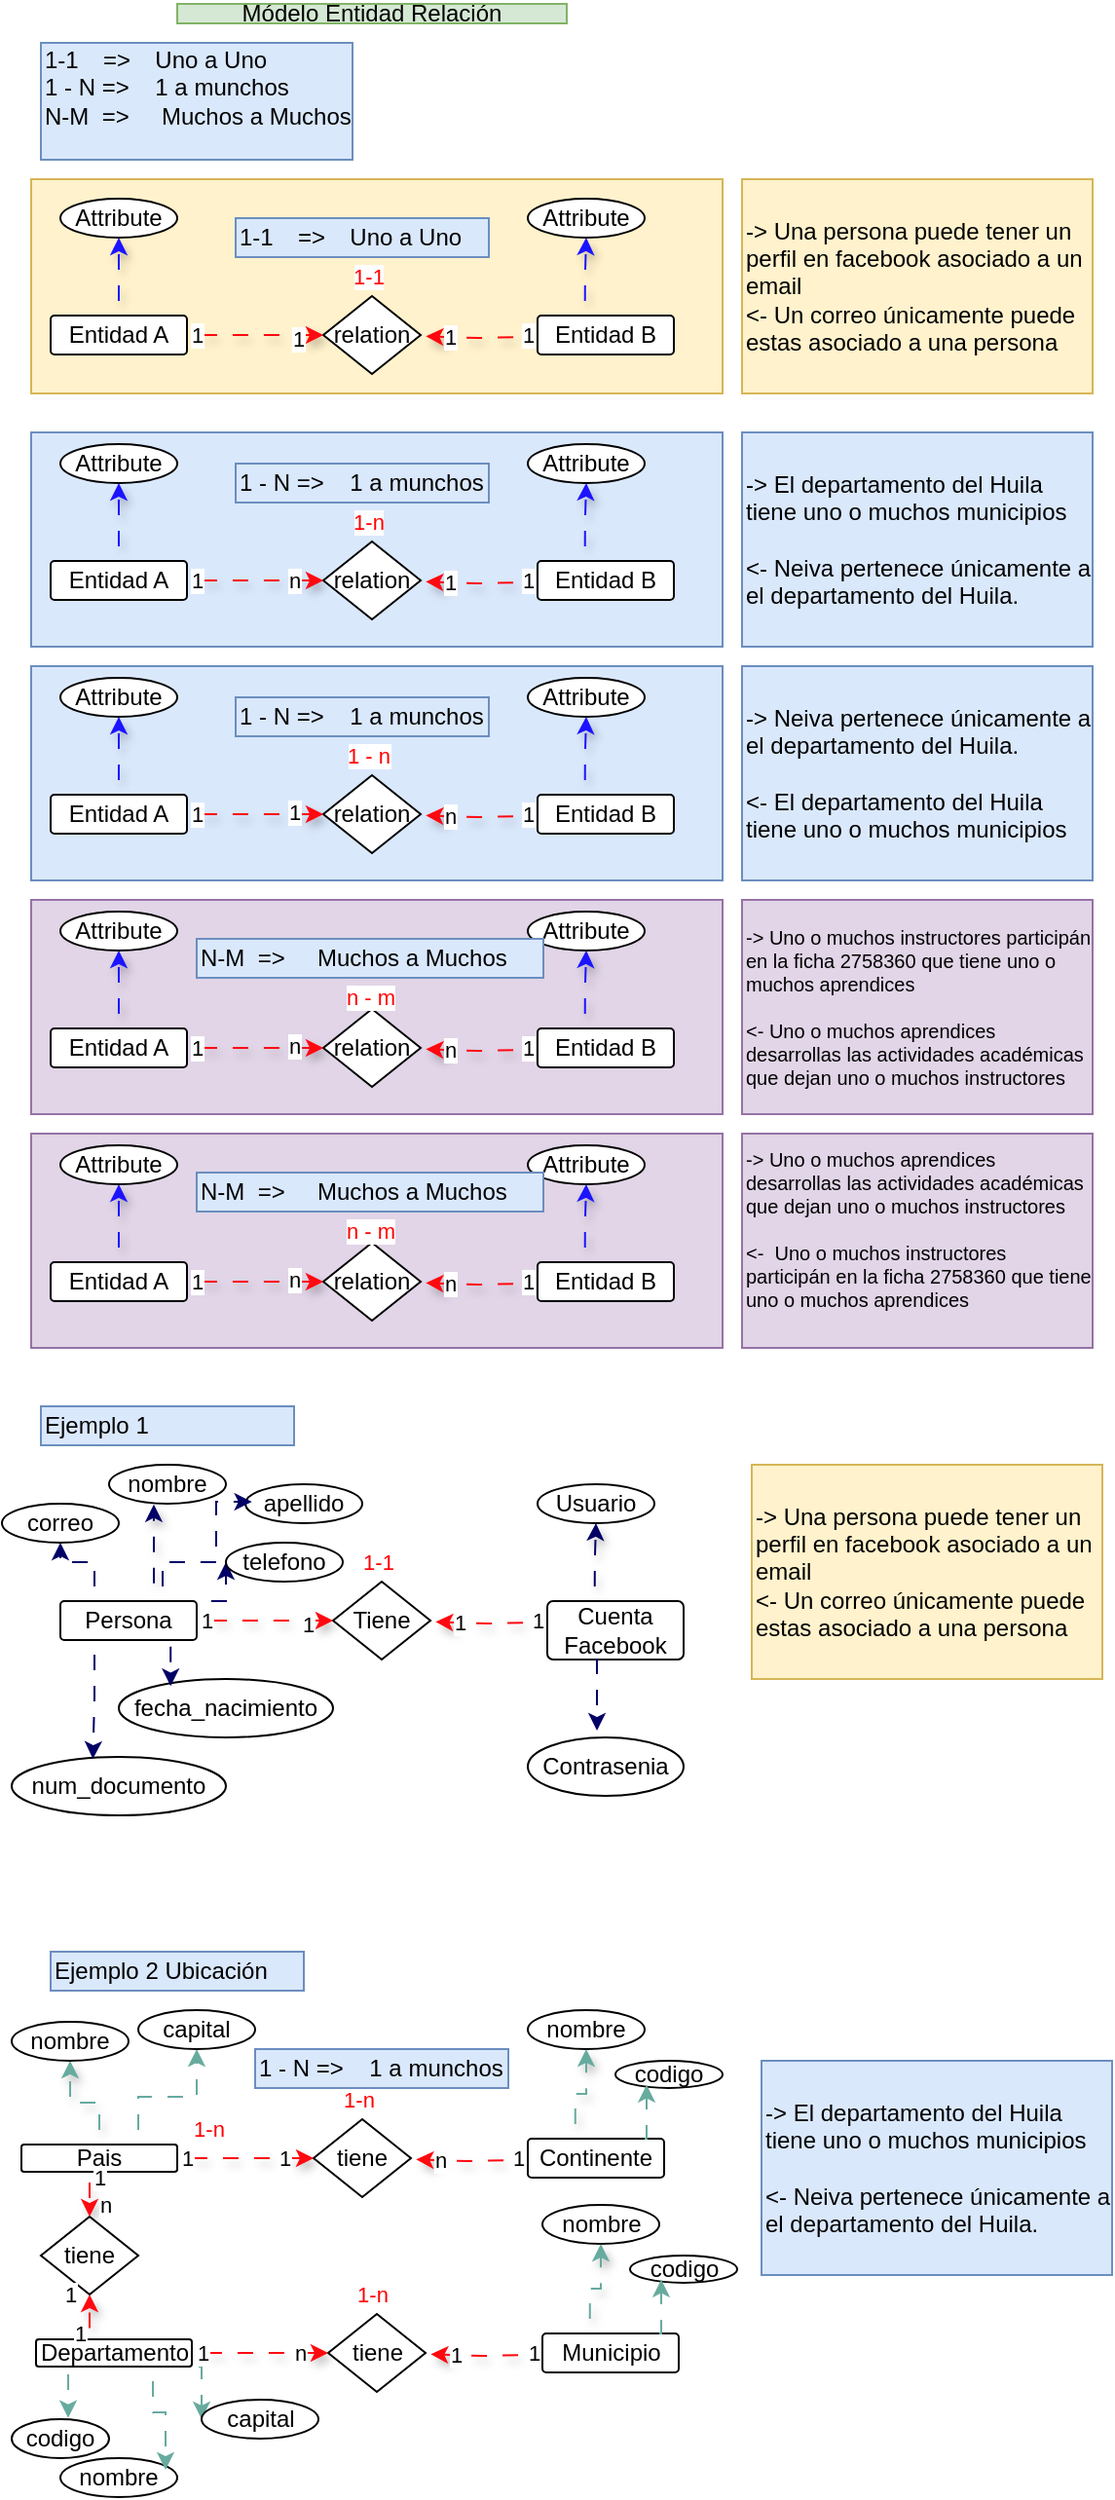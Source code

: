 <mxfile version="24.2.3" type="github">
  <diagram name="Página-1" id="54W2DPEnE201FIPC43RC">
    <mxGraphModel dx="691" dy="246" grid="1" gridSize="10" guides="1" tooltips="1" connect="1" arrows="1" fold="1" page="1" pageScale="1" pageWidth="827" pageHeight="1169" math="0" shadow="0">
      <root>
        <mxCell id="0" />
        <mxCell id="1" parent="0" />
        <mxCell id="DIrPs4wRb5AN5dEdOPLr-43" value="" style="rounded=0;whiteSpace=wrap;html=1;fillColor=#dae8fc;strokeColor=#6c8ebf;" vertex="1" parent="1">
          <mxGeometry x="15" y="230" width="355" height="110" as="geometry" />
        </mxCell>
        <mxCell id="DIrPs4wRb5AN5dEdOPLr-41" value="" style="rounded=0;whiteSpace=wrap;html=1;fillColor=#fff2cc;strokeColor=#d6b656;" vertex="1" parent="1">
          <mxGeometry x="15" y="100" width="355" height="110" as="geometry" />
        </mxCell>
        <mxCell id="DIrPs4wRb5AN5dEdOPLr-1" value="Módelo Entidad Relación" style="text;html=1;align=center;verticalAlign=middle;whiteSpace=wrap;rounded=0;fillColor=#d5e8d4;strokeColor=#82b366;" vertex="1" parent="1">
          <mxGeometry x="90" y="10" width="200" height="10" as="geometry" />
        </mxCell>
        <mxCell id="DIrPs4wRb5AN5dEdOPLr-7" style="edgeStyle=orthogonalEdgeStyle;rounded=0;orthogonalLoop=1;jettySize=auto;html=1;entryX=0.5;entryY=1;entryDx=0;entryDy=0;flowAnimation=1;shadow=1;strokeColor=#1C14FF;" edge="1" parent="1" source="DIrPs4wRb5AN5dEdOPLr-2" target="DIrPs4wRb5AN5dEdOPLr-3">
          <mxGeometry relative="1" as="geometry" />
        </mxCell>
        <mxCell id="DIrPs4wRb5AN5dEdOPLr-2" value="Entidad A" style="rounded=1;arcSize=10;whiteSpace=wrap;html=1;align=center;" vertex="1" parent="1">
          <mxGeometry x="25" y="170" width="70" height="20" as="geometry" />
        </mxCell>
        <mxCell id="DIrPs4wRb5AN5dEdOPLr-3" value="Attribute" style="ellipse;whiteSpace=wrap;html=1;align=center;" vertex="1" parent="1">
          <mxGeometry x="30" y="110" width="60" height="20" as="geometry" />
        </mxCell>
        <mxCell id="DIrPs4wRb5AN5dEdOPLr-4" value="relation" style="rhombus;whiteSpace=wrap;html=1;" vertex="1" parent="1">
          <mxGeometry x="165" y="160" width="50" height="40" as="geometry" />
        </mxCell>
        <mxCell id="DIrPs4wRb5AN5dEdOPLr-5" value="Entidad B" style="rounded=1;arcSize=10;whiteSpace=wrap;html=1;align=center;" vertex="1" parent="1">
          <mxGeometry x="275" y="170" width="70" height="20" as="geometry" />
        </mxCell>
        <mxCell id="DIrPs4wRb5AN5dEdOPLr-6" value="Attribute" style="ellipse;whiteSpace=wrap;html=1;align=center;" vertex="1" parent="1">
          <mxGeometry x="270" y="110" width="60" height="20" as="geometry" />
        </mxCell>
        <mxCell id="DIrPs4wRb5AN5dEdOPLr-9" style="edgeStyle=orthogonalEdgeStyle;rounded=0;orthogonalLoop=1;jettySize=auto;html=1;flowAnimation=1;shadow=1;strokeColor=#FF0810;exitX=1;exitY=0.5;exitDx=0;exitDy=0;entryX=0;entryY=0.5;entryDx=0;entryDy=0;" edge="1" parent="1" source="DIrPs4wRb5AN5dEdOPLr-2" target="DIrPs4wRb5AN5dEdOPLr-4">
          <mxGeometry relative="1" as="geometry">
            <mxPoint x="155" y="169.5" as="sourcePoint" />
            <mxPoint x="160" y="180" as="targetPoint" />
          </mxGeometry>
        </mxCell>
        <mxCell id="DIrPs4wRb5AN5dEdOPLr-10" value="1-1" style="edgeLabel;html=1;align=center;verticalAlign=middle;resizable=0;points=[];fontColor=#FF0000;" vertex="1" connectable="0" parent="DIrPs4wRb5AN5dEdOPLr-9">
          <mxGeometry x="-0.128" y="-1" relative="1" as="geometry">
            <mxPoint x="62" y="-31" as="offset" />
          </mxGeometry>
        </mxCell>
        <mxCell id="DIrPs4wRb5AN5dEdOPLr-11" value="1" style="edgeLabel;html=1;align=center;verticalAlign=middle;resizable=0;points=[];" vertex="1" connectable="0" parent="1">
          <mxGeometry x="100.003" y="180" as="geometry" />
        </mxCell>
        <mxCell id="DIrPs4wRb5AN5dEdOPLr-12" value="1" style="edgeLabel;html=1;align=center;verticalAlign=middle;resizable=0;points=[];" vertex="1" connectable="0" parent="1">
          <mxGeometry x="150.003" y="180" as="geometry">
            <mxPoint x="2" y="2" as="offset" />
          </mxGeometry>
        </mxCell>
        <mxCell id="DIrPs4wRb5AN5dEdOPLr-13" value="&lt;div&gt;1-1&lt;span style=&quot;white-space: pre;&quot;&gt;&#x9;&lt;/span&gt;&amp;nbsp;=&amp;gt;&lt;span style=&quot;white-space: pre;&quot;&gt;&#x9;&lt;/span&gt; Uno a Uno&lt;br&gt;&lt;/div&gt;1 - N =&amp;gt;&lt;span style=&quot;white-space: pre;&quot;&gt;&#x9;&lt;/span&gt; 1 a munchos&lt;div&gt;N-M&amp;nbsp; =&amp;gt;&amp;nbsp; &amp;nbsp; &amp;nbsp;Muchos a Muchos&lt;br&gt;&lt;div&gt;&lt;br&gt;&lt;/div&gt;&lt;/div&gt;" style="rounded=0;whiteSpace=wrap;html=1;align=left;fillColor=#dae8fc;strokeColor=#6c8ebf;" vertex="1" parent="1">
          <mxGeometry x="20" y="30" width="160" height="60" as="geometry" />
        </mxCell>
        <mxCell id="DIrPs4wRb5AN5dEdOPLr-19" style="edgeStyle=orthogonalEdgeStyle;rounded=0;orthogonalLoop=1;jettySize=auto;html=1;entryX=0.953;entryY=0.517;entryDx=0;entryDy=0;flowAnimation=1;shadow=1;strokeColor=#FF0810;entryPerimeter=0;" edge="1" parent="1">
          <mxGeometry relative="1" as="geometry">
            <mxPoint x="270" y="181" as="sourcePoint" />
            <mxPoint x="217.65" y="180.68" as="targetPoint" />
          </mxGeometry>
        </mxCell>
        <mxCell id="DIrPs4wRb5AN5dEdOPLr-20" value="1" style="edgeLabel;html=1;align=center;verticalAlign=middle;resizable=0;points=[];" vertex="1" connectable="0" parent="DIrPs4wRb5AN5dEdOPLr-19">
          <mxGeometry x="-0.128" y="-1" relative="1" as="geometry">
            <mxPoint x="-17" as="offset" />
          </mxGeometry>
        </mxCell>
        <mxCell id="DIrPs4wRb5AN5dEdOPLr-21" value="1" style="edgeLabel;html=1;align=center;verticalAlign=middle;resizable=0;points=[];" vertex="1" connectable="0" parent="1">
          <mxGeometry x="270.005" y="179.999" as="geometry" />
        </mxCell>
        <mxCell id="DIrPs4wRb5AN5dEdOPLr-23" style="edgeStyle=orthogonalEdgeStyle;rounded=0;orthogonalLoop=1;jettySize=auto;html=1;entryX=0.5;entryY=1;entryDx=0;entryDy=0;flowAnimation=1;shadow=1;strokeColor=#1C14FF;exitX=0.348;exitY=0;exitDx=0;exitDy=0;exitPerimeter=0;" edge="1" parent="1" source="DIrPs4wRb5AN5dEdOPLr-5" target="DIrPs4wRb5AN5dEdOPLr-6">
          <mxGeometry relative="1" as="geometry">
            <mxPoint x="299.75" y="180" as="sourcePoint" />
            <mxPoint x="299.75" y="140" as="targetPoint" />
          </mxGeometry>
        </mxCell>
        <mxCell id="DIrPs4wRb5AN5dEdOPLr-24" value="&lt;div&gt;1-1&lt;span style=&quot;white-space: pre;&quot;&gt;&#x9;&lt;/span&gt;&amp;nbsp;=&amp;gt;&lt;span style=&quot;white-space: pre;&quot;&gt;&#x9;&lt;/span&gt; Uno a Uno&lt;/div&gt;" style="rounded=0;whiteSpace=wrap;html=1;align=left;fillColor=#dae8fc;strokeColor=#6c8ebf;" vertex="1" parent="1">
          <mxGeometry x="120" y="120" width="130" height="20" as="geometry" />
        </mxCell>
        <mxCell id="DIrPs4wRb5AN5dEdOPLr-25" style="edgeStyle=orthogonalEdgeStyle;rounded=0;orthogonalLoop=1;jettySize=auto;html=1;entryX=0.5;entryY=1;entryDx=0;entryDy=0;flowAnimation=1;shadow=1;strokeColor=#1C14FF;" edge="1" parent="1" source="DIrPs4wRb5AN5dEdOPLr-26" target="DIrPs4wRb5AN5dEdOPLr-27">
          <mxGeometry relative="1" as="geometry" />
        </mxCell>
        <mxCell id="DIrPs4wRb5AN5dEdOPLr-26" value="Entidad A" style="rounded=1;arcSize=10;whiteSpace=wrap;html=1;align=center;" vertex="1" parent="1">
          <mxGeometry x="25" y="296" width="70" height="20" as="geometry" />
        </mxCell>
        <mxCell id="DIrPs4wRb5AN5dEdOPLr-27" value="Attribute" style="ellipse;whiteSpace=wrap;html=1;align=center;" vertex="1" parent="1">
          <mxGeometry x="30" y="236" width="60" height="20" as="geometry" />
        </mxCell>
        <mxCell id="DIrPs4wRb5AN5dEdOPLr-28" value="relation" style="rhombus;whiteSpace=wrap;html=1;" vertex="1" parent="1">
          <mxGeometry x="165" y="286" width="50" height="40" as="geometry" />
        </mxCell>
        <mxCell id="DIrPs4wRb5AN5dEdOPLr-29" value="Entidad B" style="rounded=1;arcSize=10;whiteSpace=wrap;html=1;align=center;" vertex="1" parent="1">
          <mxGeometry x="275" y="296" width="70" height="20" as="geometry" />
        </mxCell>
        <mxCell id="DIrPs4wRb5AN5dEdOPLr-30" value="Attribute" style="ellipse;whiteSpace=wrap;html=1;align=center;" vertex="1" parent="1">
          <mxGeometry x="270" y="236" width="60" height="20" as="geometry" />
        </mxCell>
        <mxCell id="DIrPs4wRb5AN5dEdOPLr-31" style="edgeStyle=orthogonalEdgeStyle;rounded=0;orthogonalLoop=1;jettySize=auto;html=1;flowAnimation=1;shadow=1;strokeColor=#FF0810;exitX=1;exitY=0.5;exitDx=0;exitDy=0;entryX=0;entryY=0.5;entryDx=0;entryDy=0;" edge="1" parent="1" source="DIrPs4wRb5AN5dEdOPLr-26" target="DIrPs4wRb5AN5dEdOPLr-28">
          <mxGeometry relative="1" as="geometry">
            <mxPoint x="155" y="295.5" as="sourcePoint" />
            <mxPoint x="160" y="306" as="targetPoint" />
          </mxGeometry>
        </mxCell>
        <mxCell id="DIrPs4wRb5AN5dEdOPLr-32" value="1-n" style="edgeLabel;html=1;align=center;verticalAlign=middle;resizable=0;points=[];fontColor=#FF0000;" vertex="1" connectable="0" parent="DIrPs4wRb5AN5dEdOPLr-31">
          <mxGeometry x="-0.128" y="-1" relative="1" as="geometry">
            <mxPoint x="62" y="-31" as="offset" />
          </mxGeometry>
        </mxCell>
        <mxCell id="DIrPs4wRb5AN5dEdOPLr-33" value="1" style="edgeLabel;html=1;align=center;verticalAlign=middle;resizable=0;points=[];" vertex="1" connectable="0" parent="1">
          <mxGeometry x="100.003" y="306" as="geometry" />
        </mxCell>
        <mxCell id="DIrPs4wRb5AN5dEdOPLr-34" value="n" style="edgeLabel;html=1;align=center;verticalAlign=middle;resizable=0;points=[];" vertex="1" connectable="0" parent="1">
          <mxGeometry x="150.003" y="306" as="geometry" />
        </mxCell>
        <mxCell id="DIrPs4wRb5AN5dEdOPLr-35" style="edgeStyle=orthogonalEdgeStyle;rounded=0;orthogonalLoop=1;jettySize=auto;html=1;entryX=0.953;entryY=0.517;entryDx=0;entryDy=0;flowAnimation=1;shadow=1;strokeColor=#FF0810;entryPerimeter=0;" edge="1" parent="1">
          <mxGeometry relative="1" as="geometry">
            <mxPoint x="270" y="307" as="sourcePoint" />
            <mxPoint x="217.65" y="306.68" as="targetPoint" />
          </mxGeometry>
        </mxCell>
        <mxCell id="DIrPs4wRb5AN5dEdOPLr-36" value="1" style="edgeLabel;html=1;align=center;verticalAlign=middle;resizable=0;points=[];" vertex="1" connectable="0" parent="DIrPs4wRb5AN5dEdOPLr-35">
          <mxGeometry x="-0.128" y="-1" relative="1" as="geometry">
            <mxPoint x="-17" as="offset" />
          </mxGeometry>
        </mxCell>
        <mxCell id="DIrPs4wRb5AN5dEdOPLr-37" value="1" style="edgeLabel;html=1;align=center;verticalAlign=middle;resizable=0;points=[];" vertex="1" connectable="0" parent="1">
          <mxGeometry x="270.005" y="305.999" as="geometry" />
        </mxCell>
        <mxCell id="DIrPs4wRb5AN5dEdOPLr-38" style="edgeStyle=orthogonalEdgeStyle;rounded=0;orthogonalLoop=1;jettySize=auto;html=1;entryX=0.5;entryY=1;entryDx=0;entryDy=0;flowAnimation=1;shadow=1;strokeColor=#1C14FF;exitX=0.348;exitY=0;exitDx=0;exitDy=0;exitPerimeter=0;" edge="1" parent="1" source="DIrPs4wRb5AN5dEdOPLr-29" target="DIrPs4wRb5AN5dEdOPLr-30">
          <mxGeometry relative="1" as="geometry">
            <mxPoint x="299.75" y="306" as="sourcePoint" />
            <mxPoint x="299.75" y="266" as="targetPoint" />
          </mxGeometry>
        </mxCell>
        <mxCell id="DIrPs4wRb5AN5dEdOPLr-39" value="1 - N =&amp;gt;&lt;span style=&quot;white-space: pre;&quot;&gt;&#x9;&lt;/span&gt;&amp;nbsp;1 a munchos" style="rounded=0;whiteSpace=wrap;html=1;align=left;fillColor=#dae8fc;strokeColor=#6c8ebf;" vertex="1" parent="1">
          <mxGeometry x="120" y="246" width="130" height="20" as="geometry" />
        </mxCell>
        <mxCell id="DIrPs4wRb5AN5dEdOPLr-42" value="-&amp;gt; Una persona puede tener un perfil en facebook asociado a un email&lt;div&gt;&amp;lt;- Un correo únicamente puede estas asociado a una persona&lt;/div&gt;" style="rounded=0;whiteSpace=wrap;html=1;align=left;fillColor=#fff2cc;strokeColor=#d6b656;" vertex="1" parent="1">
          <mxGeometry x="380" y="100" width="180" height="110" as="geometry" />
        </mxCell>
        <mxCell id="DIrPs4wRb5AN5dEdOPLr-44" value="-&amp;gt; El departamento del Huila tiene uno o muchos municipios&lt;div&gt;&lt;br&gt;&lt;div&gt;&amp;lt;- Neiva pertenece únicamente a el departamento del Huila.&lt;/div&gt;&lt;/div&gt;" style="rounded=0;whiteSpace=wrap;html=1;align=left;fillColor=#dae8fc;strokeColor=#6c8ebf;" vertex="1" parent="1">
          <mxGeometry x="380" y="230" width="180" height="110" as="geometry" />
        </mxCell>
        <mxCell id="DIrPs4wRb5AN5dEdOPLr-45" value="" style="rounded=0;whiteSpace=wrap;html=1;fillColor=#dae8fc;strokeColor=#6c8ebf;" vertex="1" parent="1">
          <mxGeometry x="15" y="350" width="355" height="110" as="geometry" />
        </mxCell>
        <mxCell id="DIrPs4wRb5AN5dEdOPLr-46" style="edgeStyle=orthogonalEdgeStyle;rounded=0;orthogonalLoop=1;jettySize=auto;html=1;entryX=0.5;entryY=1;entryDx=0;entryDy=0;flowAnimation=1;shadow=1;strokeColor=#1C14FF;" edge="1" parent="1" source="DIrPs4wRb5AN5dEdOPLr-47" target="DIrPs4wRb5AN5dEdOPLr-48">
          <mxGeometry relative="1" as="geometry" />
        </mxCell>
        <mxCell id="DIrPs4wRb5AN5dEdOPLr-47" value="Entidad A" style="rounded=1;arcSize=10;whiteSpace=wrap;html=1;align=center;" vertex="1" parent="1">
          <mxGeometry x="25" y="416" width="70" height="20" as="geometry" />
        </mxCell>
        <mxCell id="DIrPs4wRb5AN5dEdOPLr-48" value="Attribute" style="ellipse;whiteSpace=wrap;html=1;align=center;" vertex="1" parent="1">
          <mxGeometry x="30" y="356" width="60" height="20" as="geometry" />
        </mxCell>
        <mxCell id="DIrPs4wRb5AN5dEdOPLr-49" value="relation" style="rhombus;whiteSpace=wrap;html=1;" vertex="1" parent="1">
          <mxGeometry x="165" y="406" width="50" height="40" as="geometry" />
        </mxCell>
        <mxCell id="DIrPs4wRb5AN5dEdOPLr-50" value="Entidad B" style="rounded=1;arcSize=10;whiteSpace=wrap;html=1;align=center;" vertex="1" parent="1">
          <mxGeometry x="275" y="416" width="70" height="20" as="geometry" />
        </mxCell>
        <mxCell id="DIrPs4wRb5AN5dEdOPLr-51" value="Attribute" style="ellipse;whiteSpace=wrap;html=1;align=center;" vertex="1" parent="1">
          <mxGeometry x="270" y="356" width="60" height="20" as="geometry" />
        </mxCell>
        <mxCell id="DIrPs4wRb5AN5dEdOPLr-52" style="edgeStyle=orthogonalEdgeStyle;rounded=0;orthogonalLoop=1;jettySize=auto;html=1;flowAnimation=1;shadow=1;strokeColor=#FF0810;exitX=1;exitY=0.5;exitDx=0;exitDy=0;entryX=0;entryY=0.5;entryDx=0;entryDy=0;" edge="1" parent="1" source="DIrPs4wRb5AN5dEdOPLr-47" target="DIrPs4wRb5AN5dEdOPLr-49">
          <mxGeometry relative="1" as="geometry">
            <mxPoint x="155" y="415.5" as="sourcePoint" />
            <mxPoint x="160" y="426" as="targetPoint" />
          </mxGeometry>
        </mxCell>
        <mxCell id="DIrPs4wRb5AN5dEdOPLr-53" value="1 - n" style="edgeLabel;html=1;align=center;verticalAlign=middle;resizable=0;points=[];fontColor=#FF0000;" vertex="1" connectable="0" parent="DIrPs4wRb5AN5dEdOPLr-52">
          <mxGeometry x="-0.128" y="-1" relative="1" as="geometry">
            <mxPoint x="62" y="-31" as="offset" />
          </mxGeometry>
        </mxCell>
        <mxCell id="DIrPs4wRb5AN5dEdOPLr-54" value="1" style="edgeLabel;html=1;align=center;verticalAlign=middle;resizable=0;points=[];" vertex="1" connectable="0" parent="1">
          <mxGeometry x="100.003" y="426" as="geometry" />
        </mxCell>
        <mxCell id="DIrPs4wRb5AN5dEdOPLr-55" value="1" style="edgeLabel;html=1;align=center;verticalAlign=middle;resizable=0;points=[];" vertex="1" connectable="0" parent="1">
          <mxGeometry x="150.003" y="426" as="geometry">
            <mxPoint y="-1" as="offset" />
          </mxGeometry>
        </mxCell>
        <mxCell id="DIrPs4wRb5AN5dEdOPLr-56" style="edgeStyle=orthogonalEdgeStyle;rounded=0;orthogonalLoop=1;jettySize=auto;html=1;entryX=0.953;entryY=0.517;entryDx=0;entryDy=0;flowAnimation=1;shadow=1;strokeColor=#FF0810;entryPerimeter=0;" edge="1" parent="1">
          <mxGeometry relative="1" as="geometry">
            <mxPoint x="270" y="427" as="sourcePoint" />
            <mxPoint x="217.65" y="426.68" as="targetPoint" />
          </mxGeometry>
        </mxCell>
        <mxCell id="DIrPs4wRb5AN5dEdOPLr-57" value="n" style="edgeLabel;html=1;align=center;verticalAlign=middle;resizable=0;points=[];" vertex="1" connectable="0" parent="DIrPs4wRb5AN5dEdOPLr-56">
          <mxGeometry x="-0.128" y="-1" relative="1" as="geometry">
            <mxPoint x="-17" as="offset" />
          </mxGeometry>
        </mxCell>
        <mxCell id="DIrPs4wRb5AN5dEdOPLr-58" value="1" style="edgeLabel;html=1;align=center;verticalAlign=middle;resizable=0;points=[];" vertex="1" connectable="0" parent="1">
          <mxGeometry x="270.005" y="425.999" as="geometry" />
        </mxCell>
        <mxCell id="DIrPs4wRb5AN5dEdOPLr-59" style="edgeStyle=orthogonalEdgeStyle;rounded=0;orthogonalLoop=1;jettySize=auto;html=1;entryX=0.5;entryY=1;entryDx=0;entryDy=0;flowAnimation=1;shadow=1;strokeColor=#1C14FF;exitX=0.348;exitY=0;exitDx=0;exitDy=0;exitPerimeter=0;" edge="1" parent="1" source="DIrPs4wRb5AN5dEdOPLr-50" target="DIrPs4wRb5AN5dEdOPLr-51">
          <mxGeometry relative="1" as="geometry">
            <mxPoint x="299.75" y="426" as="sourcePoint" />
            <mxPoint x="299.75" y="386" as="targetPoint" />
          </mxGeometry>
        </mxCell>
        <mxCell id="DIrPs4wRb5AN5dEdOPLr-60" value="1 - N =&amp;gt;&lt;span style=&quot;white-space: pre;&quot;&gt;&#x9;&lt;/span&gt;&amp;nbsp;1 a munchos" style="rounded=0;whiteSpace=wrap;html=1;align=left;fillColor=#dae8fc;strokeColor=#6c8ebf;" vertex="1" parent="1">
          <mxGeometry x="120" y="366" width="130" height="20" as="geometry" />
        </mxCell>
        <mxCell id="DIrPs4wRb5AN5dEdOPLr-61" value="-&amp;gt; Neiva pertenece únicamente a el departamento del Huila.&lt;div&gt;&lt;br&gt;&lt;div&gt;&amp;lt;-&amp;nbsp;&lt;span style=&quot;background-color: initial;&quot;&gt;El departamento del Huila tiene uno o muchos municipios&lt;/span&gt;&lt;/div&gt;&lt;/div&gt;" style="rounded=0;whiteSpace=wrap;html=1;align=left;fillColor=#dae8fc;strokeColor=#6c8ebf;" vertex="1" parent="1">
          <mxGeometry x="380" y="350" width="180" height="110" as="geometry" />
        </mxCell>
        <mxCell id="DIrPs4wRb5AN5dEdOPLr-78" value="" style="rounded=0;whiteSpace=wrap;html=1;fillColor=#e1d5e7;strokeColor=#9673a6;" vertex="1" parent="1">
          <mxGeometry x="15" y="470" width="355" height="110" as="geometry" />
        </mxCell>
        <mxCell id="DIrPs4wRb5AN5dEdOPLr-79" style="edgeStyle=orthogonalEdgeStyle;rounded=0;orthogonalLoop=1;jettySize=auto;html=1;entryX=0.5;entryY=1;entryDx=0;entryDy=0;flowAnimation=1;shadow=1;strokeColor=#1C14FF;" edge="1" parent="1" source="DIrPs4wRb5AN5dEdOPLr-80" target="DIrPs4wRb5AN5dEdOPLr-81">
          <mxGeometry relative="1" as="geometry" />
        </mxCell>
        <mxCell id="DIrPs4wRb5AN5dEdOPLr-80" value="Entidad A" style="rounded=1;arcSize=10;whiteSpace=wrap;html=1;align=center;" vertex="1" parent="1">
          <mxGeometry x="25" y="536" width="70" height="20" as="geometry" />
        </mxCell>
        <mxCell id="DIrPs4wRb5AN5dEdOPLr-81" value="Attribute" style="ellipse;whiteSpace=wrap;html=1;align=center;" vertex="1" parent="1">
          <mxGeometry x="30" y="476" width="60" height="20" as="geometry" />
        </mxCell>
        <mxCell id="DIrPs4wRb5AN5dEdOPLr-82" value="relation" style="rhombus;whiteSpace=wrap;html=1;" vertex="1" parent="1">
          <mxGeometry x="165" y="526" width="50" height="40" as="geometry" />
        </mxCell>
        <mxCell id="DIrPs4wRb5AN5dEdOPLr-83" value="Entidad B" style="rounded=1;arcSize=10;whiteSpace=wrap;html=1;align=center;" vertex="1" parent="1">
          <mxGeometry x="275" y="536" width="70" height="20" as="geometry" />
        </mxCell>
        <mxCell id="DIrPs4wRb5AN5dEdOPLr-84" value="Attribute" style="ellipse;whiteSpace=wrap;html=1;align=center;" vertex="1" parent="1">
          <mxGeometry x="270" y="476" width="60" height="20" as="geometry" />
        </mxCell>
        <mxCell id="DIrPs4wRb5AN5dEdOPLr-85" style="edgeStyle=orthogonalEdgeStyle;rounded=0;orthogonalLoop=1;jettySize=auto;html=1;flowAnimation=1;shadow=1;strokeColor=#FF0810;exitX=1;exitY=0.5;exitDx=0;exitDy=0;entryX=0;entryY=0.5;entryDx=0;entryDy=0;" edge="1" parent="1" source="DIrPs4wRb5AN5dEdOPLr-80" target="DIrPs4wRb5AN5dEdOPLr-82">
          <mxGeometry relative="1" as="geometry">
            <mxPoint x="155" y="535.5" as="sourcePoint" />
            <mxPoint x="160" y="546" as="targetPoint" />
          </mxGeometry>
        </mxCell>
        <mxCell id="DIrPs4wRb5AN5dEdOPLr-86" value="n - m" style="edgeLabel;html=1;align=center;verticalAlign=middle;resizable=0;points=[];fontColor=#FF0000;" vertex="1" connectable="0" parent="DIrPs4wRb5AN5dEdOPLr-85">
          <mxGeometry x="-0.128" y="-1" relative="1" as="geometry">
            <mxPoint x="63" y="-27" as="offset" />
          </mxGeometry>
        </mxCell>
        <mxCell id="DIrPs4wRb5AN5dEdOPLr-87" value="1" style="edgeLabel;html=1;align=center;verticalAlign=middle;resizable=0;points=[];" vertex="1" connectable="0" parent="1">
          <mxGeometry x="100.003" y="546" as="geometry" />
        </mxCell>
        <mxCell id="DIrPs4wRb5AN5dEdOPLr-88" value="n" style="edgeLabel;html=1;align=center;verticalAlign=middle;resizable=0;points=[];" vertex="1" connectable="0" parent="1">
          <mxGeometry x="150.003" y="546" as="geometry">
            <mxPoint y="-1" as="offset" />
          </mxGeometry>
        </mxCell>
        <mxCell id="DIrPs4wRb5AN5dEdOPLr-89" style="edgeStyle=orthogonalEdgeStyle;rounded=0;orthogonalLoop=1;jettySize=auto;html=1;entryX=0.953;entryY=0.517;entryDx=0;entryDy=0;flowAnimation=1;shadow=1;strokeColor=#FF0810;entryPerimeter=0;" edge="1" parent="1">
          <mxGeometry relative="1" as="geometry">
            <mxPoint x="270" y="547" as="sourcePoint" />
            <mxPoint x="217.65" y="546.68" as="targetPoint" />
          </mxGeometry>
        </mxCell>
        <mxCell id="DIrPs4wRb5AN5dEdOPLr-90" value="n" style="edgeLabel;html=1;align=center;verticalAlign=middle;resizable=0;points=[];" vertex="1" connectable="0" parent="DIrPs4wRb5AN5dEdOPLr-89">
          <mxGeometry x="-0.128" y="-1" relative="1" as="geometry">
            <mxPoint x="-17" as="offset" />
          </mxGeometry>
        </mxCell>
        <mxCell id="DIrPs4wRb5AN5dEdOPLr-91" value="1" style="edgeLabel;html=1;align=center;verticalAlign=middle;resizable=0;points=[];" vertex="1" connectable="0" parent="1">
          <mxGeometry x="270.005" y="545.999" as="geometry" />
        </mxCell>
        <mxCell id="DIrPs4wRb5AN5dEdOPLr-92" style="edgeStyle=orthogonalEdgeStyle;rounded=0;orthogonalLoop=1;jettySize=auto;html=1;entryX=0.5;entryY=1;entryDx=0;entryDy=0;flowAnimation=1;shadow=1;strokeColor=#1C14FF;exitX=0.348;exitY=0;exitDx=0;exitDy=0;exitPerimeter=0;" edge="1" parent="1" source="DIrPs4wRb5AN5dEdOPLr-83" target="DIrPs4wRb5AN5dEdOPLr-84">
          <mxGeometry relative="1" as="geometry">
            <mxPoint x="299.75" y="546" as="sourcePoint" />
            <mxPoint x="299.75" y="506" as="targetPoint" />
          </mxGeometry>
        </mxCell>
        <mxCell id="DIrPs4wRb5AN5dEdOPLr-93" value="N-M&amp;nbsp; =&amp;gt;&amp;nbsp; &amp;nbsp; &amp;nbsp;Muchos a Muchos" style="rounded=0;whiteSpace=wrap;html=1;align=left;fillColor=#dae8fc;strokeColor=#6c8ebf;" vertex="1" parent="1">
          <mxGeometry x="100" y="490" width="178" height="20" as="geometry" />
        </mxCell>
        <mxCell id="DIrPs4wRb5AN5dEdOPLr-94" value="-&amp;gt; Uno o muchos instructores participán en la ficha&amp;nbsp;2758360 que tiene uno o muchos aprendices&lt;div style=&quot;font-size: 10px;&quot;&gt;&lt;br style=&quot;font-size: 10px;&quot;&gt;&lt;div style=&quot;font-size: 10px;&quot;&gt;&amp;lt;- Uno o muchos aprendices desarrollas las actividades académicas que dejan uno o muchos instructores&lt;/div&gt;&lt;/div&gt;" style="rounded=0;whiteSpace=wrap;html=1;align=left;fillColor=#e1d5e7;strokeColor=#9673a6;strokeWidth=1;fontSize=10;" vertex="1" parent="1">
          <mxGeometry x="380" y="470" width="180" height="110" as="geometry" />
        </mxCell>
        <mxCell id="DIrPs4wRb5AN5dEdOPLr-95" value="" style="rounded=0;whiteSpace=wrap;html=1;fillColor=#e1d5e7;strokeColor=#9673a6;" vertex="1" parent="1">
          <mxGeometry x="15" y="590" width="355" height="110" as="geometry" />
        </mxCell>
        <mxCell id="DIrPs4wRb5AN5dEdOPLr-96" style="edgeStyle=orthogonalEdgeStyle;rounded=0;orthogonalLoop=1;jettySize=auto;html=1;entryX=0.5;entryY=1;entryDx=0;entryDy=0;flowAnimation=1;shadow=1;strokeColor=#1C14FF;" edge="1" parent="1" source="DIrPs4wRb5AN5dEdOPLr-97" target="DIrPs4wRb5AN5dEdOPLr-98">
          <mxGeometry relative="1" as="geometry" />
        </mxCell>
        <mxCell id="DIrPs4wRb5AN5dEdOPLr-97" value="Entidad A" style="rounded=1;arcSize=10;whiteSpace=wrap;html=1;align=center;" vertex="1" parent="1">
          <mxGeometry x="25" y="656" width="70" height="20" as="geometry" />
        </mxCell>
        <mxCell id="DIrPs4wRb5AN5dEdOPLr-98" value="Attribute" style="ellipse;whiteSpace=wrap;html=1;align=center;" vertex="1" parent="1">
          <mxGeometry x="30" y="596" width="60" height="20" as="geometry" />
        </mxCell>
        <mxCell id="DIrPs4wRb5AN5dEdOPLr-99" value="relation" style="rhombus;whiteSpace=wrap;html=1;" vertex="1" parent="1">
          <mxGeometry x="165" y="646" width="50" height="40" as="geometry" />
        </mxCell>
        <mxCell id="DIrPs4wRb5AN5dEdOPLr-100" value="Entidad B" style="rounded=1;arcSize=10;whiteSpace=wrap;html=1;align=center;" vertex="1" parent="1">
          <mxGeometry x="275" y="656" width="70" height="20" as="geometry" />
        </mxCell>
        <mxCell id="DIrPs4wRb5AN5dEdOPLr-101" value="Attribute" style="ellipse;whiteSpace=wrap;html=1;align=center;" vertex="1" parent="1">
          <mxGeometry x="270" y="596" width="60" height="20" as="geometry" />
        </mxCell>
        <mxCell id="DIrPs4wRb5AN5dEdOPLr-102" style="edgeStyle=orthogonalEdgeStyle;rounded=0;orthogonalLoop=1;jettySize=auto;html=1;flowAnimation=1;shadow=1;strokeColor=#FF0810;exitX=1;exitY=0.5;exitDx=0;exitDy=0;entryX=0;entryY=0.5;entryDx=0;entryDy=0;" edge="1" parent="1" source="DIrPs4wRb5AN5dEdOPLr-97" target="DIrPs4wRb5AN5dEdOPLr-99">
          <mxGeometry relative="1" as="geometry">
            <mxPoint x="155" y="655.5" as="sourcePoint" />
            <mxPoint x="160" y="666" as="targetPoint" />
          </mxGeometry>
        </mxCell>
        <mxCell id="DIrPs4wRb5AN5dEdOPLr-103" value="n - m" style="edgeLabel;html=1;align=center;verticalAlign=middle;resizable=0;points=[];fontColor=#FF0000;" vertex="1" connectable="0" parent="DIrPs4wRb5AN5dEdOPLr-102">
          <mxGeometry x="-0.128" y="-1" relative="1" as="geometry">
            <mxPoint x="63" y="-27" as="offset" />
          </mxGeometry>
        </mxCell>
        <mxCell id="DIrPs4wRb5AN5dEdOPLr-104" value="1" style="edgeLabel;html=1;align=center;verticalAlign=middle;resizable=0;points=[];" vertex="1" connectable="0" parent="1">
          <mxGeometry x="100.003" y="666" as="geometry" />
        </mxCell>
        <mxCell id="DIrPs4wRb5AN5dEdOPLr-105" value="n" style="edgeLabel;html=1;align=center;verticalAlign=middle;resizable=0;points=[];" vertex="1" connectable="0" parent="1">
          <mxGeometry x="150.003" y="666" as="geometry">
            <mxPoint y="-1" as="offset" />
          </mxGeometry>
        </mxCell>
        <mxCell id="DIrPs4wRb5AN5dEdOPLr-106" style="edgeStyle=orthogonalEdgeStyle;rounded=0;orthogonalLoop=1;jettySize=auto;html=1;entryX=0.953;entryY=0.517;entryDx=0;entryDy=0;flowAnimation=1;shadow=1;strokeColor=#FF0810;entryPerimeter=0;" edge="1" parent="1">
          <mxGeometry relative="1" as="geometry">
            <mxPoint x="270" y="667" as="sourcePoint" />
            <mxPoint x="217.65" y="666.68" as="targetPoint" />
          </mxGeometry>
        </mxCell>
        <mxCell id="DIrPs4wRb5AN5dEdOPLr-107" value="n" style="edgeLabel;html=1;align=center;verticalAlign=middle;resizable=0;points=[];" vertex="1" connectable="0" parent="DIrPs4wRb5AN5dEdOPLr-106">
          <mxGeometry x="-0.128" y="-1" relative="1" as="geometry">
            <mxPoint x="-17" as="offset" />
          </mxGeometry>
        </mxCell>
        <mxCell id="DIrPs4wRb5AN5dEdOPLr-108" value="1" style="edgeLabel;html=1;align=center;verticalAlign=middle;resizable=0;points=[];" vertex="1" connectable="0" parent="1">
          <mxGeometry x="270.005" y="665.999" as="geometry" />
        </mxCell>
        <mxCell id="DIrPs4wRb5AN5dEdOPLr-109" style="edgeStyle=orthogonalEdgeStyle;rounded=0;orthogonalLoop=1;jettySize=auto;html=1;entryX=0.5;entryY=1;entryDx=0;entryDy=0;flowAnimation=1;shadow=1;strokeColor=#1C14FF;exitX=0.348;exitY=0;exitDx=0;exitDy=0;exitPerimeter=0;" edge="1" parent="1" source="DIrPs4wRb5AN5dEdOPLr-100" target="DIrPs4wRb5AN5dEdOPLr-101">
          <mxGeometry relative="1" as="geometry">
            <mxPoint x="299.75" y="666" as="sourcePoint" />
            <mxPoint x="299.75" y="626" as="targetPoint" />
          </mxGeometry>
        </mxCell>
        <mxCell id="DIrPs4wRb5AN5dEdOPLr-110" value="N-M&amp;nbsp; =&amp;gt;&amp;nbsp; &amp;nbsp; &amp;nbsp;Muchos a Muchos" style="rounded=0;whiteSpace=wrap;html=1;align=left;fillColor=#dae8fc;strokeColor=#6c8ebf;" vertex="1" parent="1">
          <mxGeometry x="100" y="610" width="178" height="20" as="geometry" />
        </mxCell>
        <mxCell id="DIrPs4wRb5AN5dEdOPLr-111" value="-&amp;gt; Uno o muchos aprendices desarrollas las actividades académicas que dejan uno o muchos instructores&lt;div&gt;&lt;br&gt;&lt;div style=&quot;font-size: 10px;&quot;&gt;&lt;div style=&quot;font-size: 10px;&quot;&gt;&amp;lt;-&amp;nbsp;&amp;nbsp;&lt;span style=&quot;background-color: initial;&quot;&gt;Uno o muchos instructores participán en la ficha&amp;nbsp;2758360 que tiene uno o muchos aprendices&lt;/span&gt;&lt;/div&gt;&lt;div&gt;&lt;span style=&quot;background-color: initial;&quot;&gt;&lt;br&gt;&lt;/span&gt;&lt;/div&gt;&lt;/div&gt;&lt;/div&gt;" style="rounded=0;whiteSpace=wrap;html=1;align=left;fillColor=#e1d5e7;strokeColor=#9673a6;strokeWidth=1;fontSize=10;" vertex="1" parent="1">
          <mxGeometry x="380" y="590" width="180" height="110" as="geometry" />
        </mxCell>
        <mxCell id="DIrPs4wRb5AN5dEdOPLr-138" value="" style="edgeStyle=orthogonalEdgeStyle;rounded=0;orthogonalLoop=1;jettySize=auto;exitX=1;exitY=0;exitDx=0;exitDy=0;entryX=0;entryY=0.5;entryDx=0;entryDy=0;html=1;flowAnimation=1;strokeColor=#000066;" edge="1" parent="1" source="DIrPs4wRb5AN5dEdOPLr-114" target="DIrPs4wRb5AN5dEdOPLr-133">
          <mxGeometry relative="1" as="geometry" />
        </mxCell>
        <mxCell id="DIrPs4wRb5AN5dEdOPLr-140" value="" style="edgeStyle=orthogonalEdgeStyle;rounded=0;orthogonalLoop=1;jettySize=auto;exitX=0.25;exitY=0;exitDx=0;exitDy=0;html=1;flowAnimation=1;strokeColor=#000066;" edge="1" parent="1" source="DIrPs4wRb5AN5dEdOPLr-114" target="DIrPs4wRb5AN5dEdOPLr-132">
          <mxGeometry relative="1" as="geometry" />
        </mxCell>
        <mxCell id="DIrPs4wRb5AN5dEdOPLr-114" value="Persona" style="rounded=1;arcSize=10;whiteSpace=wrap;html=1;align=center;" vertex="1" parent="1">
          <mxGeometry x="30" y="830" width="70" height="20" as="geometry" />
        </mxCell>
        <mxCell id="DIrPs4wRb5AN5dEdOPLr-115" value="nombre" style="ellipse;whiteSpace=wrap;html=1;align=center;" vertex="1" parent="1">
          <mxGeometry x="55" y="760" width="60" height="20" as="geometry" />
        </mxCell>
        <mxCell id="DIrPs4wRb5AN5dEdOPLr-116" value="Tiene" style="rhombus;whiteSpace=wrap;html=1;" vertex="1" parent="1">
          <mxGeometry x="170" y="820" width="50" height="40" as="geometry" />
        </mxCell>
        <mxCell id="DIrPs4wRb5AN5dEdOPLr-117" value="Cuenta Facebook" style="rounded=1;arcSize=10;whiteSpace=wrap;html=1;align=center;" vertex="1" parent="1">
          <mxGeometry x="280" y="830" width="70" height="30" as="geometry" />
        </mxCell>
        <mxCell id="DIrPs4wRb5AN5dEdOPLr-118" value="Usuario" style="ellipse;whiteSpace=wrap;html=1;align=center;" vertex="1" parent="1">
          <mxGeometry x="275" y="770" width="60" height="20" as="geometry" />
        </mxCell>
        <mxCell id="DIrPs4wRb5AN5dEdOPLr-119" style="edgeStyle=orthogonalEdgeStyle;rounded=0;orthogonalLoop=1;jettySize=auto;html=1;flowAnimation=1;shadow=1;strokeColor=#FF0810;exitX=1;exitY=0.5;exitDx=0;exitDy=0;entryX=0;entryY=0.5;entryDx=0;entryDy=0;" edge="1" parent="1" source="DIrPs4wRb5AN5dEdOPLr-114" target="DIrPs4wRb5AN5dEdOPLr-116">
          <mxGeometry relative="1" as="geometry">
            <mxPoint x="160" y="829.5" as="sourcePoint" />
            <mxPoint x="165" y="840" as="targetPoint" />
          </mxGeometry>
        </mxCell>
        <mxCell id="DIrPs4wRb5AN5dEdOPLr-120" value="1-1" style="edgeLabel;html=1;align=center;verticalAlign=middle;resizable=0;points=[];fontColor=#FF0000;" vertex="1" connectable="0" parent="DIrPs4wRb5AN5dEdOPLr-119">
          <mxGeometry x="-0.128" y="-1" relative="1" as="geometry">
            <mxPoint x="62" y="-31" as="offset" />
          </mxGeometry>
        </mxCell>
        <mxCell id="DIrPs4wRb5AN5dEdOPLr-121" value="1" style="edgeLabel;html=1;align=center;verticalAlign=middle;resizable=0;points=[];" vertex="1" connectable="0" parent="1">
          <mxGeometry x="105.003" y="840" as="geometry" />
        </mxCell>
        <mxCell id="DIrPs4wRb5AN5dEdOPLr-122" value="1" style="edgeLabel;html=1;align=center;verticalAlign=middle;resizable=0;points=[];" vertex="1" connectable="0" parent="1">
          <mxGeometry x="155.003" y="840" as="geometry">
            <mxPoint x="2" y="2" as="offset" />
          </mxGeometry>
        </mxCell>
        <mxCell id="DIrPs4wRb5AN5dEdOPLr-123" style="edgeStyle=orthogonalEdgeStyle;rounded=0;orthogonalLoop=1;jettySize=auto;html=1;entryX=0.953;entryY=0.517;entryDx=0;entryDy=0;flowAnimation=1;shadow=1;strokeColor=#FF0810;entryPerimeter=0;" edge="1" parent="1">
          <mxGeometry relative="1" as="geometry">
            <mxPoint x="275" y="841" as="sourcePoint" />
            <mxPoint x="222.65" y="840.68" as="targetPoint" />
          </mxGeometry>
        </mxCell>
        <mxCell id="DIrPs4wRb5AN5dEdOPLr-124" value="1" style="edgeLabel;html=1;align=center;verticalAlign=middle;resizable=0;points=[];" vertex="1" connectable="0" parent="DIrPs4wRb5AN5dEdOPLr-123">
          <mxGeometry x="-0.128" y="-1" relative="1" as="geometry">
            <mxPoint x="-17" as="offset" />
          </mxGeometry>
        </mxCell>
        <mxCell id="DIrPs4wRb5AN5dEdOPLr-125" value="1" style="edgeLabel;html=1;align=center;verticalAlign=middle;resizable=0;points=[];" vertex="1" connectable="0" parent="1">
          <mxGeometry x="275.005" y="839.999" as="geometry" />
        </mxCell>
        <mxCell id="DIrPs4wRb5AN5dEdOPLr-126" style="edgeStyle=orthogonalEdgeStyle;rounded=0;orthogonalLoop=1;jettySize=auto;html=1;entryX=0.5;entryY=1;entryDx=0;entryDy=0;flowAnimation=1;shadow=1;strokeColor=#000066;exitX=0.348;exitY=0;exitDx=0;exitDy=0;exitPerimeter=0;" edge="1" parent="1" source="DIrPs4wRb5AN5dEdOPLr-117" target="DIrPs4wRb5AN5dEdOPLr-118">
          <mxGeometry relative="1" as="geometry">
            <mxPoint x="304.75" y="840" as="sourcePoint" />
            <mxPoint x="304.75" y="800" as="targetPoint" />
          </mxGeometry>
        </mxCell>
        <mxCell id="DIrPs4wRb5AN5dEdOPLr-127" value="&lt;div&gt;Ejemplo 1&lt;/div&gt;" style="rounded=0;whiteSpace=wrap;html=1;align=left;fillColor=#dae8fc;strokeColor=#6c8ebf;" vertex="1" parent="1">
          <mxGeometry x="20" y="730" width="130" height="20" as="geometry" />
        </mxCell>
        <mxCell id="DIrPs4wRb5AN5dEdOPLr-128" value="-&amp;gt; Una persona puede tener un perfil en facebook asociado a un email&lt;div&gt;&amp;lt;- Un correo únicamente puede estas asociado a una persona&lt;/div&gt;" style="rounded=0;whiteSpace=wrap;html=1;align=left;fillColor=#fff2cc;strokeColor=#d6b656;" vertex="1" parent="1">
          <mxGeometry x="385" y="760" width="180" height="110" as="geometry" />
        </mxCell>
        <mxCell id="DIrPs4wRb5AN5dEdOPLr-129" value="apellido" style="ellipse;whiteSpace=wrap;html=1;align=center;" vertex="1" parent="1">
          <mxGeometry x="125" y="770" width="60" height="20" as="geometry" />
        </mxCell>
        <mxCell id="DIrPs4wRb5AN5dEdOPLr-130" value="fecha_nacimiento" style="ellipse;whiteSpace=wrap;html=1;align=center;" vertex="1" parent="1">
          <mxGeometry x="60" y="870" width="110" height="30" as="geometry" />
        </mxCell>
        <mxCell id="DIrPs4wRb5AN5dEdOPLr-131" value="num_documento" style="ellipse;whiteSpace=wrap;html=1;align=center;" vertex="1" parent="1">
          <mxGeometry x="5" y="910" width="110" height="30" as="geometry" />
        </mxCell>
        <mxCell id="DIrPs4wRb5AN5dEdOPLr-132" value="correo" style="ellipse;whiteSpace=wrap;html=1;align=center;" vertex="1" parent="1">
          <mxGeometry y="780" width="60" height="20" as="geometry" />
        </mxCell>
        <mxCell id="DIrPs4wRb5AN5dEdOPLr-133" value="telefono" style="ellipse;whiteSpace=wrap;html=1;align=center;" vertex="1" parent="1">
          <mxGeometry x="115" y="800" width="60" height="20" as="geometry" />
        </mxCell>
        <mxCell id="DIrPs4wRb5AN5dEdOPLr-135" value="" style="edgeStyle=orthogonalEdgeStyle;rounded=0;orthogonalLoop=1;jettySize=auto;entryX=0.383;entryY=1.017;entryDx=0;entryDy=0;flowAnimation=1;shadow=1;strokeColor=#000066;exitX=0.686;exitY=-0.083;exitDx=0;exitDy=0;exitPerimeter=0;entryPerimeter=0;html=1;" edge="1" parent="1" source="DIrPs4wRb5AN5dEdOPLr-114" target="DIrPs4wRb5AN5dEdOPLr-115">
          <mxGeometry relative="1" as="geometry">
            <mxPoint x="314" y="840" as="sourcePoint" />
            <mxPoint x="315" y="800" as="targetPoint" />
          </mxGeometry>
        </mxCell>
        <mxCell id="DIrPs4wRb5AN5dEdOPLr-139" value="" style="edgeStyle=orthogonalEdgeStyle;rounded=0;orthogonalLoop=1;jettySize=auto;exitX=0.75;exitY=0;exitDx=0;exitDy=0;entryX=0.056;entryY=0.45;entryDx=0;entryDy=0;entryPerimeter=0;html=1;flowAnimation=1;strokeColor=#000066;" edge="1" parent="1" source="DIrPs4wRb5AN5dEdOPLr-114" target="DIrPs4wRb5AN5dEdOPLr-129">
          <mxGeometry relative="1" as="geometry">
            <Array as="points">
              <mxPoint x="83" y="810" />
              <mxPoint x="110" y="810" />
              <mxPoint x="110" y="779" />
            </Array>
          </mxGeometry>
        </mxCell>
        <mxCell id="DIrPs4wRb5AN5dEdOPLr-141" value="" style="edgeStyle=orthogonalEdgeStyle;rounded=0;orthogonalLoop=1;jettySize=auto;exitX=0.75;exitY=1;exitDx=0;exitDy=0;entryX=0.242;entryY=0.122;entryDx=0;entryDy=0;entryPerimeter=0;html=1;flowAnimation=1;strokeColor=#000066;" edge="1" parent="1" source="DIrPs4wRb5AN5dEdOPLr-114" target="DIrPs4wRb5AN5dEdOPLr-130">
          <mxGeometry relative="1" as="geometry" />
        </mxCell>
        <mxCell id="DIrPs4wRb5AN5dEdOPLr-142" value="" style="edgeStyle=orthogonalEdgeStyle;rounded=0;orthogonalLoop=1;jettySize=auto;exitX=0.25;exitY=1;exitDx=0;exitDy=0;entryX=0.379;entryY=0.033;entryDx=0;entryDy=0;entryPerimeter=0;html=1;flowAnimation=1;strokeColor=#000066;" edge="1" parent="1" source="DIrPs4wRb5AN5dEdOPLr-114" target="DIrPs4wRb5AN5dEdOPLr-131">
          <mxGeometry relative="1" as="geometry" />
        </mxCell>
        <mxCell id="DIrPs4wRb5AN5dEdOPLr-143" value="Contrasenia" style="ellipse;whiteSpace=wrap;html=1;align=center;" vertex="1" parent="1">
          <mxGeometry x="270" y="900" width="80" height="30" as="geometry" />
        </mxCell>
        <mxCell id="DIrPs4wRb5AN5dEdOPLr-144" style="edgeStyle=orthogonalEdgeStyle;rounded=0;orthogonalLoop=1;jettySize=auto;html=1;exitX=0.25;exitY=1;exitDx=0;exitDy=0;entryX=0.444;entryY=-0.117;entryDx=0;entryDy=0;entryPerimeter=0;flowAnimation=1;strokeColor=#000066;" edge="1" parent="1" source="DIrPs4wRb5AN5dEdOPLr-117" target="DIrPs4wRb5AN5dEdOPLr-143">
          <mxGeometry relative="1" as="geometry" />
        </mxCell>
        <mxCell id="DIrPs4wRb5AN5dEdOPLr-145" style="edgeStyle=orthogonalEdgeStyle;rounded=0;orthogonalLoop=1;jettySize=auto;html=1;entryX=0.5;entryY=1;entryDx=0;entryDy=0;flowAnimation=1;shadow=1;strokeColor=#67AB9F;" edge="1" parent="1" source="DIrPs4wRb5AN5dEdOPLr-146" target="DIrPs4wRb5AN5dEdOPLr-147">
          <mxGeometry relative="1" as="geometry" />
        </mxCell>
        <mxCell id="DIrPs4wRb5AN5dEdOPLr-167" style="edgeStyle=orthogonalEdgeStyle;rounded=0;orthogonalLoop=1;jettySize=auto;html=1;exitX=0.75;exitY=0;exitDx=0;exitDy=0;flowAnimation=1;strokeColor=#67AB9F;" edge="1" parent="1" source="DIrPs4wRb5AN5dEdOPLr-146" target="DIrPs4wRb5AN5dEdOPLr-162">
          <mxGeometry relative="1" as="geometry" />
        </mxCell>
        <mxCell id="DIrPs4wRb5AN5dEdOPLr-146" value="Pais" style="rounded=1;arcSize=10;whiteSpace=wrap;html=1;align=center;" vertex="1" parent="1">
          <mxGeometry x="10" y="1109" width="80" height="14" as="geometry" />
        </mxCell>
        <mxCell id="DIrPs4wRb5AN5dEdOPLr-147" value="nombre" style="ellipse;whiteSpace=wrap;html=1;align=center;" vertex="1" parent="1">
          <mxGeometry x="5" y="1046" width="60" height="20" as="geometry" />
        </mxCell>
        <mxCell id="DIrPs4wRb5AN5dEdOPLr-148" value="tiene" style="rhombus;whiteSpace=wrap;html=1;" vertex="1" parent="1">
          <mxGeometry x="160" y="1096" width="50" height="40" as="geometry" />
        </mxCell>
        <mxCell id="DIrPs4wRb5AN5dEdOPLr-149" value="Continente" style="rounded=1;arcSize=10;whiteSpace=wrap;html=1;align=center;" vertex="1" parent="1">
          <mxGeometry x="270" y="1106" width="70" height="20" as="geometry" />
        </mxCell>
        <mxCell id="DIrPs4wRb5AN5dEdOPLr-150" value="nombre" style="ellipse;whiteSpace=wrap;html=1;align=center;" vertex="1" parent="1">
          <mxGeometry x="270" y="1040" width="60" height="20" as="geometry" />
        </mxCell>
        <mxCell id="DIrPs4wRb5AN5dEdOPLr-151" style="edgeStyle=orthogonalEdgeStyle;rounded=0;orthogonalLoop=1;jettySize=auto;html=1;flowAnimation=1;shadow=1;strokeColor=#FF0810;exitX=1;exitY=0.5;exitDx=0;exitDy=0;entryX=0;entryY=0.5;entryDx=0;entryDy=0;" edge="1" parent="1" source="DIrPs4wRb5AN5dEdOPLr-146" target="DIrPs4wRb5AN5dEdOPLr-148">
          <mxGeometry relative="1" as="geometry">
            <mxPoint x="150" y="1105.5" as="sourcePoint" />
            <mxPoint x="155" y="1116" as="targetPoint" />
          </mxGeometry>
        </mxCell>
        <mxCell id="DIrPs4wRb5AN5dEdOPLr-152" value="1-n" style="edgeLabel;html=1;align=center;verticalAlign=middle;resizable=0;points=[];fontColor=#FF0000;" vertex="1" connectable="0" parent="DIrPs4wRb5AN5dEdOPLr-151">
          <mxGeometry x="-0.128" y="-1" relative="1" as="geometry">
            <mxPoint x="62" y="-31" as="offset" />
          </mxGeometry>
        </mxCell>
        <mxCell id="DIrPs4wRb5AN5dEdOPLr-153" value="1" style="edgeLabel;html=1;align=center;verticalAlign=middle;resizable=0;points=[];" vertex="1" connectable="0" parent="1">
          <mxGeometry x="95.003" y="1116" as="geometry" />
        </mxCell>
        <mxCell id="DIrPs4wRb5AN5dEdOPLr-154" value="1" style="edgeLabel;html=1;align=center;verticalAlign=middle;resizable=0;points=[];" vertex="1" connectable="0" parent="1">
          <mxGeometry x="145.003" y="1116" as="geometry" />
        </mxCell>
        <mxCell id="DIrPs4wRb5AN5dEdOPLr-155" style="edgeStyle=orthogonalEdgeStyle;rounded=0;orthogonalLoop=1;jettySize=auto;html=1;entryX=0.953;entryY=0.517;entryDx=0;entryDy=0;flowAnimation=1;shadow=1;strokeColor=#FF0810;entryPerimeter=0;" edge="1" parent="1">
          <mxGeometry relative="1" as="geometry">
            <mxPoint x="265" y="1117" as="sourcePoint" />
            <mxPoint x="212.65" y="1116.68" as="targetPoint" />
          </mxGeometry>
        </mxCell>
        <mxCell id="DIrPs4wRb5AN5dEdOPLr-156" value="n" style="edgeLabel;html=1;align=center;verticalAlign=middle;resizable=0;points=[];" vertex="1" connectable="0" parent="DIrPs4wRb5AN5dEdOPLr-155">
          <mxGeometry x="-0.128" y="-1" relative="1" as="geometry">
            <mxPoint x="-17" as="offset" />
          </mxGeometry>
        </mxCell>
        <mxCell id="DIrPs4wRb5AN5dEdOPLr-157" value="1" style="edgeLabel;html=1;align=center;verticalAlign=middle;resizable=0;points=[];" vertex="1" connectable="0" parent="1">
          <mxGeometry x="265.005" y="1115.999" as="geometry" />
        </mxCell>
        <mxCell id="DIrPs4wRb5AN5dEdOPLr-158" style="edgeStyle=orthogonalEdgeStyle;rounded=0;orthogonalLoop=1;jettySize=auto;html=1;entryX=0.5;entryY=1;entryDx=0;entryDy=0;flowAnimation=1;shadow=1;strokeColor=#67AB9F;exitX=0.348;exitY=0;exitDx=0;exitDy=0;exitPerimeter=0;" edge="1" parent="1" source="DIrPs4wRb5AN5dEdOPLr-149" target="DIrPs4wRb5AN5dEdOPLr-150">
          <mxGeometry relative="1" as="geometry">
            <mxPoint x="294.75" y="1116" as="sourcePoint" />
            <mxPoint x="294.75" y="1076" as="targetPoint" />
          </mxGeometry>
        </mxCell>
        <mxCell id="DIrPs4wRb5AN5dEdOPLr-159" value="1 - N =&amp;gt;&lt;span style=&quot;white-space: pre;&quot;&gt;&#x9;&lt;/span&gt;&amp;nbsp;1 a munchos" style="rounded=0;whiteSpace=wrap;html=1;align=left;fillColor=#dae8fc;strokeColor=#6c8ebf;" vertex="1" parent="1">
          <mxGeometry x="130" y="1060" width="130" height="20" as="geometry" />
        </mxCell>
        <mxCell id="DIrPs4wRb5AN5dEdOPLr-160" value="-&amp;gt; El departamento del Huila tiene uno o muchos municipios&lt;div&gt;&lt;br&gt;&lt;div&gt;&amp;lt;- Neiva pertenece únicamente a el departamento del Huila.&lt;/div&gt;&lt;/div&gt;" style="rounded=0;whiteSpace=wrap;html=1;align=left;fillColor=#dae8fc;strokeColor=#6c8ebf;" vertex="1" parent="1">
          <mxGeometry x="390" y="1066" width="180" height="110" as="geometry" />
        </mxCell>
        <mxCell id="DIrPs4wRb5AN5dEdOPLr-161" value="&lt;div&gt;Ejemplo 2 Ubicación&lt;/div&gt;" style="rounded=0;whiteSpace=wrap;html=1;align=left;fillColor=#dae8fc;strokeColor=#6c8ebf;" vertex="1" parent="1">
          <mxGeometry x="25" y="1010" width="130" height="20" as="geometry" />
        </mxCell>
        <mxCell id="DIrPs4wRb5AN5dEdOPLr-162" value="capital" style="ellipse;whiteSpace=wrap;html=1;align=center;" vertex="1" parent="1">
          <mxGeometry x="70" y="1040" width="60" height="20" as="geometry" />
        </mxCell>
        <mxCell id="DIrPs4wRb5AN5dEdOPLr-164" value="codigo" style="ellipse;whiteSpace=wrap;html=1;align=center;" vertex="1" parent="1">
          <mxGeometry x="315" y="1066" width="55" height="14" as="geometry" />
        </mxCell>
        <mxCell id="DIrPs4wRb5AN5dEdOPLr-165" style="edgeStyle=orthogonalEdgeStyle;rounded=0;orthogonalLoop=1;jettySize=auto;html=1;exitX=0.75;exitY=0;exitDx=0;exitDy=0;entryX=0.291;entryY=0.881;entryDx=0;entryDy=0;entryPerimeter=0;flowAnimation=1;strokeColor=#67AB9F;" edge="1" parent="1" source="DIrPs4wRb5AN5dEdOPLr-149" target="DIrPs4wRb5AN5dEdOPLr-164">
          <mxGeometry relative="1" as="geometry" />
        </mxCell>
        <mxCell id="DIrPs4wRb5AN5dEdOPLr-202" style="edgeStyle=orthogonalEdgeStyle;rounded=0;orthogonalLoop=1;jettySize=auto;html=1;exitX=0.75;exitY=1;exitDx=0;exitDy=0;entryX=0;entryY=0.5;entryDx=0;entryDy=0;flowAnimation=1;strokeColor=#67AB9F;" edge="1" parent="1" source="DIrPs4wRb5AN5dEdOPLr-170" target="DIrPs4wRb5AN5dEdOPLr-184">
          <mxGeometry relative="1" as="geometry" />
        </mxCell>
        <mxCell id="DIrPs4wRb5AN5dEdOPLr-170" value="Departamento" style="rounded=1;arcSize=10;whiteSpace=wrap;html=1;align=center;" vertex="1" parent="1">
          <mxGeometry x="17.5" y="1209" width="80" height="14" as="geometry" />
        </mxCell>
        <mxCell id="DIrPs4wRb5AN5dEdOPLr-171" value="nombre" style="ellipse;whiteSpace=wrap;html=1;align=center;" vertex="1" parent="1">
          <mxGeometry x="30" y="1270" width="60" height="20" as="geometry" />
        </mxCell>
        <mxCell id="DIrPs4wRb5AN5dEdOPLr-172" value="tiene" style="rhombus;whiteSpace=wrap;html=1;" vertex="1" parent="1">
          <mxGeometry x="167.5" y="1196" width="50" height="40" as="geometry" />
        </mxCell>
        <mxCell id="DIrPs4wRb5AN5dEdOPLr-173" value="Municipio" style="rounded=1;arcSize=10;whiteSpace=wrap;html=1;align=center;" vertex="1" parent="1">
          <mxGeometry x="277.5" y="1206" width="70" height="20" as="geometry" />
        </mxCell>
        <mxCell id="DIrPs4wRb5AN5dEdOPLr-174" value="nombre" style="ellipse;whiteSpace=wrap;html=1;align=center;" vertex="1" parent="1">
          <mxGeometry x="277.5" y="1140" width="60" height="20" as="geometry" />
        </mxCell>
        <mxCell id="DIrPs4wRb5AN5dEdOPLr-175" style="edgeStyle=orthogonalEdgeStyle;rounded=0;orthogonalLoop=1;jettySize=auto;html=1;flowAnimation=1;shadow=1;strokeColor=#FF0810;exitX=1;exitY=0.5;exitDx=0;exitDy=0;entryX=0;entryY=0.5;entryDx=0;entryDy=0;" edge="1" parent="1" source="DIrPs4wRb5AN5dEdOPLr-170" target="DIrPs4wRb5AN5dEdOPLr-172">
          <mxGeometry relative="1" as="geometry">
            <mxPoint x="157.5" y="1205.5" as="sourcePoint" />
            <mxPoint x="162.5" y="1216" as="targetPoint" />
          </mxGeometry>
        </mxCell>
        <mxCell id="DIrPs4wRb5AN5dEdOPLr-176" value="1-n" style="edgeLabel;html=1;align=center;verticalAlign=middle;resizable=0;points=[];fontColor=#FF0000;" vertex="1" connectable="0" parent="DIrPs4wRb5AN5dEdOPLr-175">
          <mxGeometry x="-0.128" y="-1" relative="1" as="geometry">
            <mxPoint x="62" y="-31" as="offset" />
          </mxGeometry>
        </mxCell>
        <mxCell id="DIrPs4wRb5AN5dEdOPLr-177" value="1" style="edgeLabel;html=1;align=center;verticalAlign=middle;resizable=0;points=[];" vertex="1" connectable="0" parent="1">
          <mxGeometry x="102.503" y="1216" as="geometry" />
        </mxCell>
        <mxCell id="DIrPs4wRb5AN5dEdOPLr-178" value="n" style="edgeLabel;html=1;align=center;verticalAlign=middle;resizable=0;points=[];" vertex="1" connectable="0" parent="1">
          <mxGeometry x="152.503" y="1216" as="geometry" />
        </mxCell>
        <mxCell id="DIrPs4wRb5AN5dEdOPLr-179" style="edgeStyle=orthogonalEdgeStyle;rounded=0;orthogonalLoop=1;jettySize=auto;html=1;entryX=0.953;entryY=0.517;entryDx=0;entryDy=0;flowAnimation=1;shadow=1;strokeColor=#FF0810;entryPerimeter=0;" edge="1" parent="1">
          <mxGeometry relative="1" as="geometry">
            <mxPoint x="272.5" y="1217" as="sourcePoint" />
            <mxPoint x="220.15" y="1216.68" as="targetPoint" />
          </mxGeometry>
        </mxCell>
        <mxCell id="DIrPs4wRb5AN5dEdOPLr-180" value="1" style="edgeLabel;html=1;align=center;verticalAlign=middle;resizable=0;points=[];" vertex="1" connectable="0" parent="DIrPs4wRb5AN5dEdOPLr-179">
          <mxGeometry x="-0.128" y="-1" relative="1" as="geometry">
            <mxPoint x="-17" as="offset" />
          </mxGeometry>
        </mxCell>
        <mxCell id="DIrPs4wRb5AN5dEdOPLr-181" value="1" style="edgeLabel;html=1;align=center;verticalAlign=middle;resizable=0;points=[];" vertex="1" connectable="0" parent="1">
          <mxGeometry x="272.505" y="1215.999" as="geometry" />
        </mxCell>
        <mxCell id="DIrPs4wRb5AN5dEdOPLr-182" style="edgeStyle=orthogonalEdgeStyle;rounded=0;orthogonalLoop=1;jettySize=auto;html=1;entryX=0.5;entryY=1;entryDx=0;entryDy=0;flowAnimation=1;shadow=1;strokeColor=#67AB9F;exitX=0.348;exitY=0;exitDx=0;exitDy=0;exitPerimeter=0;" edge="1" parent="1" source="DIrPs4wRb5AN5dEdOPLr-173" target="DIrPs4wRb5AN5dEdOPLr-174">
          <mxGeometry relative="1" as="geometry">
            <mxPoint x="302.25" y="1216" as="sourcePoint" />
            <mxPoint x="302.25" y="1176" as="targetPoint" />
          </mxGeometry>
        </mxCell>
        <mxCell id="DIrPs4wRb5AN5dEdOPLr-184" value="capital" style="ellipse;whiteSpace=wrap;html=1;align=center;" vertex="1" parent="1">
          <mxGeometry x="102.5" y="1240" width="60" height="20" as="geometry" />
        </mxCell>
        <mxCell id="DIrPs4wRb5AN5dEdOPLr-185" value="codigo" style="ellipse;whiteSpace=wrap;html=1;align=center;" vertex="1" parent="1">
          <mxGeometry x="5" y="1250" width="50" height="20" as="geometry" />
        </mxCell>
        <mxCell id="DIrPs4wRb5AN5dEdOPLr-186" value="codigo" style="ellipse;whiteSpace=wrap;html=1;align=center;" vertex="1" parent="1">
          <mxGeometry x="322.5" y="1166" width="55" height="14" as="geometry" />
        </mxCell>
        <mxCell id="DIrPs4wRb5AN5dEdOPLr-187" style="edgeStyle=orthogonalEdgeStyle;rounded=0;orthogonalLoop=1;jettySize=auto;html=1;exitX=0.75;exitY=0;exitDx=0;exitDy=0;entryX=0.291;entryY=0.881;entryDx=0;entryDy=0;entryPerimeter=0;flowAnimation=1;strokeColor=#67AB9F;" edge="1" parent="1" source="DIrPs4wRb5AN5dEdOPLr-173" target="DIrPs4wRb5AN5dEdOPLr-186">
          <mxGeometry relative="1" as="geometry" />
        </mxCell>
        <mxCell id="DIrPs4wRb5AN5dEdOPLr-188" style="edgeStyle=orthogonalEdgeStyle;rounded=0;orthogonalLoop=1;jettySize=auto;html=1;entryX=0.58;entryY=-0.033;entryDx=0;entryDy=0;entryPerimeter=0;flowAnimation=1;strokeColor=#67AB9F;exitX=0.25;exitY=1;exitDx=0;exitDy=0;" edge="1" parent="1" source="DIrPs4wRb5AN5dEdOPLr-170" target="DIrPs4wRb5AN5dEdOPLr-185">
          <mxGeometry relative="1" as="geometry">
            <mxPoint x="60" y="1230" as="sourcePoint" />
          </mxGeometry>
        </mxCell>
        <mxCell id="DIrPs4wRb5AN5dEdOPLr-190" value="tiene" style="rhombus;whiteSpace=wrap;html=1;" vertex="1" parent="1">
          <mxGeometry x="20" y="1146" width="50" height="40" as="geometry" />
        </mxCell>
        <mxCell id="DIrPs4wRb5AN5dEdOPLr-191" style="edgeStyle=orthogonalEdgeStyle;rounded=0;orthogonalLoop=1;jettySize=auto;html=1;flowAnimation=1;shadow=1;strokeColor=#FF0810;exitX=0.413;exitY=1;exitDx=0;exitDy=0;entryX=0.5;entryY=0;entryDx=0;entryDy=0;exitPerimeter=0;" edge="1" parent="1" target="DIrPs4wRb5AN5dEdOPLr-190" source="DIrPs4wRb5AN5dEdOPLr-146">
          <mxGeometry relative="1" as="geometry">
            <mxPoint x="100" y="1126" as="sourcePoint" />
            <mxPoint x="165" y="1126" as="targetPoint" />
          </mxGeometry>
        </mxCell>
        <mxCell id="DIrPs4wRb5AN5dEdOPLr-192" value="1-n" style="edgeLabel;html=1;align=center;verticalAlign=middle;resizable=0;points=[];fontColor=#FF0000;" vertex="1" connectable="0" parent="DIrPs4wRb5AN5dEdOPLr-191">
          <mxGeometry x="-0.128" y="-1" relative="1" as="geometry">
            <mxPoint x="62" y="-31" as="offset" />
          </mxGeometry>
        </mxCell>
        <mxCell id="DIrPs4wRb5AN5dEdOPLr-193" value="1" style="edgeLabel;html=1;align=center;verticalAlign=middle;resizable=0;points=[];" vertex="1" connectable="0" parent="1">
          <mxGeometry x="50.003" y="1126" as="geometry" />
        </mxCell>
        <mxCell id="DIrPs4wRb5AN5dEdOPLr-194" value="n" style="edgeLabel;html=1;align=center;verticalAlign=middle;resizable=0;points=[];" vertex="1" connectable="0" parent="1">
          <mxGeometry x="52.503" y="1140" as="geometry" />
        </mxCell>
        <mxCell id="DIrPs4wRb5AN5dEdOPLr-195" style="edgeStyle=orthogonalEdgeStyle;rounded=0;orthogonalLoop=1;jettySize=auto;html=1;entryX=0.5;entryY=1;entryDx=0;entryDy=0;flowAnimation=1;shadow=1;strokeColor=#FF0810;exitX=0.365;exitY=0;exitDx=0;exitDy=0;exitPerimeter=0;" edge="1" parent="1" source="DIrPs4wRb5AN5dEdOPLr-170" target="DIrPs4wRb5AN5dEdOPLr-190">
          <mxGeometry relative="1" as="geometry">
            <mxPoint x="275" y="1127" as="sourcePoint" />
            <mxPoint x="222.65" y="1126.68" as="targetPoint" />
          </mxGeometry>
        </mxCell>
        <mxCell id="DIrPs4wRb5AN5dEdOPLr-196" value="1" style="edgeLabel;html=1;align=center;verticalAlign=middle;resizable=0;points=[];" vertex="1" connectable="0" parent="DIrPs4wRb5AN5dEdOPLr-195">
          <mxGeometry x="-0.128" y="-1" relative="1" as="geometry">
            <mxPoint x="-6" y="6" as="offset" />
          </mxGeometry>
        </mxCell>
        <mxCell id="DIrPs4wRb5AN5dEdOPLr-197" value="1" style="edgeLabel;html=1;align=center;verticalAlign=middle;resizable=0;points=[];" vertex="1" connectable="0" parent="1">
          <mxGeometry x="35.005" y="1185.999" as="geometry" />
        </mxCell>
        <mxCell id="DIrPs4wRb5AN5dEdOPLr-201" style="edgeStyle=orthogonalEdgeStyle;rounded=0;orthogonalLoop=1;jettySize=auto;html=1;exitX=0.75;exitY=1;exitDx=0;exitDy=0;entryX=0.9;entryY=0.3;entryDx=0;entryDy=0;entryPerimeter=0;flowAnimation=1;strokeColor=#67AB9F;" edge="1" parent="1" source="DIrPs4wRb5AN5dEdOPLr-170" target="DIrPs4wRb5AN5dEdOPLr-171">
          <mxGeometry relative="1" as="geometry" />
        </mxCell>
      </root>
    </mxGraphModel>
  </diagram>
</mxfile>

